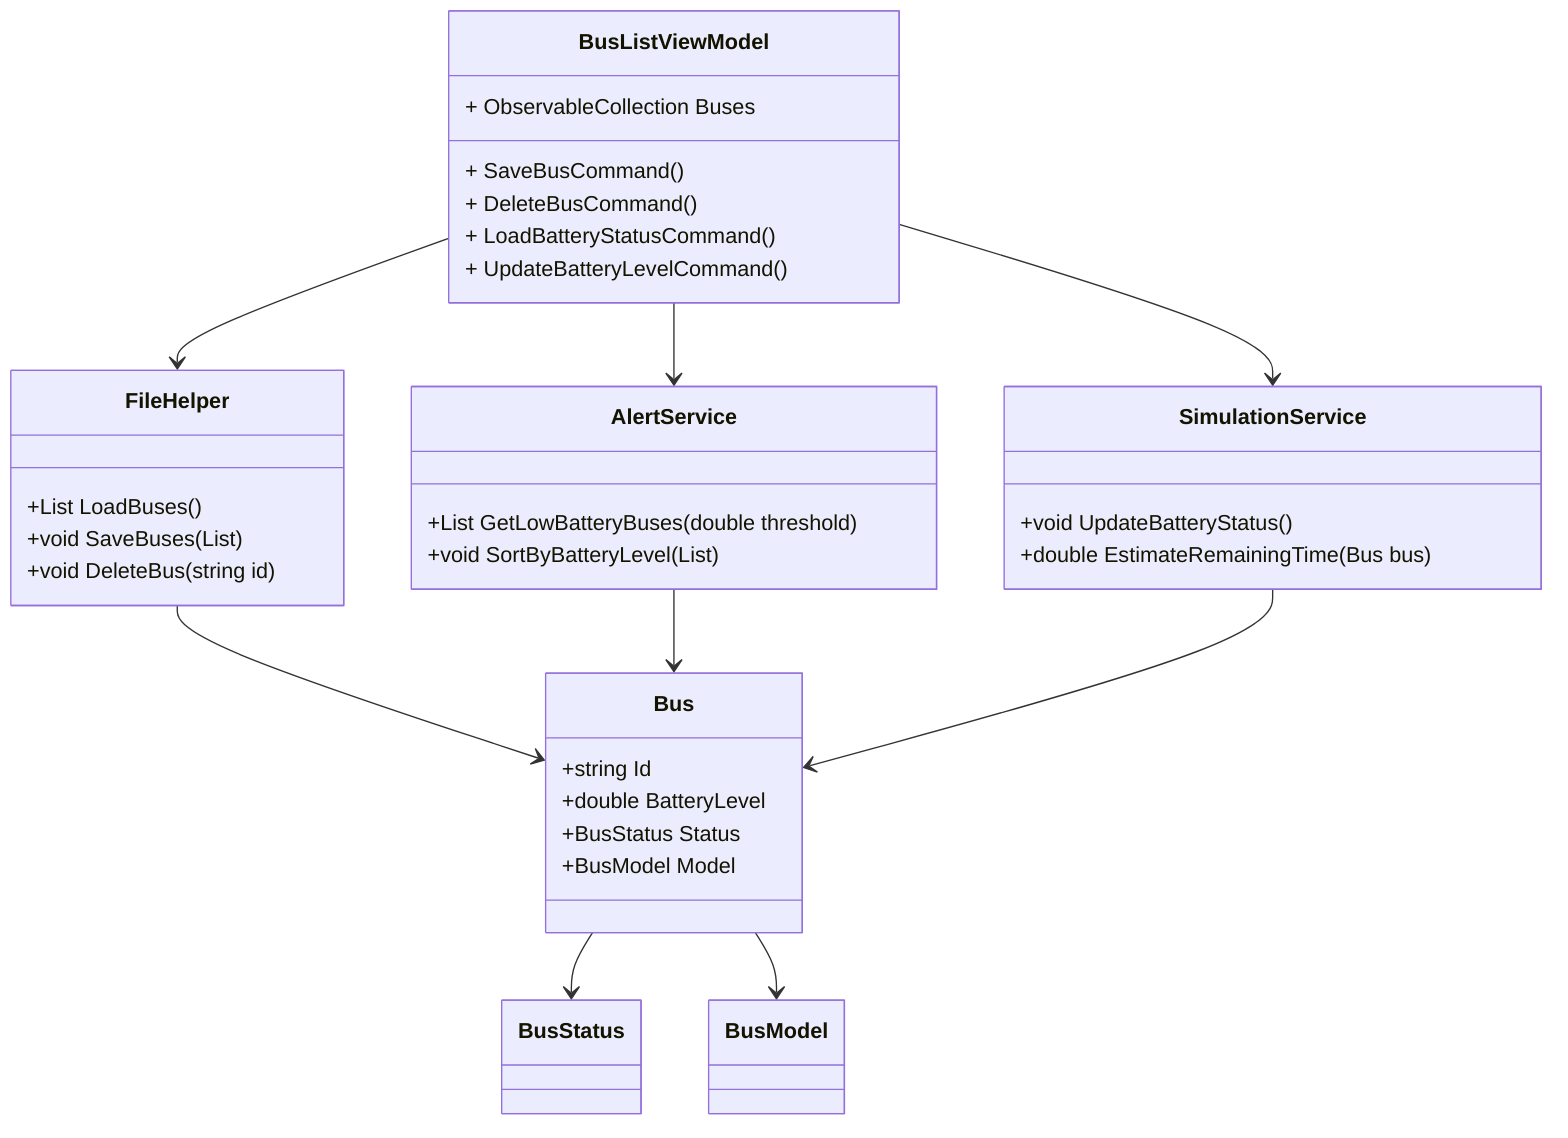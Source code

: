classDiagram
    class BusListViewModel {
        + ObservableCollection<Bus> Buses
        + SaveBusCommand()
        + DeleteBusCommand()
        + LoadBatteryStatusCommand()
        + UpdateBatteryLevelCommand()
    }
 
    class FileHelper {
        +List<Bus> LoadBuses()
        +void SaveBuses(List<Bus>)
        +void DeleteBus(string id)
    }
 
    class AlertService {
        +List<Bus> GetLowBatteryBuses(double threshold)
        +void SortByBatteryLevel(List<Bus>)
    }
 
    class SimulationService {
        +void UpdateBatteryStatus()
        +double EstimateRemainingTime(Bus bus)
    }
 
    class Bus {
        +string Id
        +double BatteryLevel
        +BusStatus Status
        +BusModel Model
    }
 
    BusListViewModel --> FileHelper
    BusListViewModel --> AlertService
    BusListViewModel --> SimulationService
    FileHelper --> Bus
    AlertService --> Bus
    SimulationService --> Bus
    Bus --> BusStatus
    Bus --> BusModel